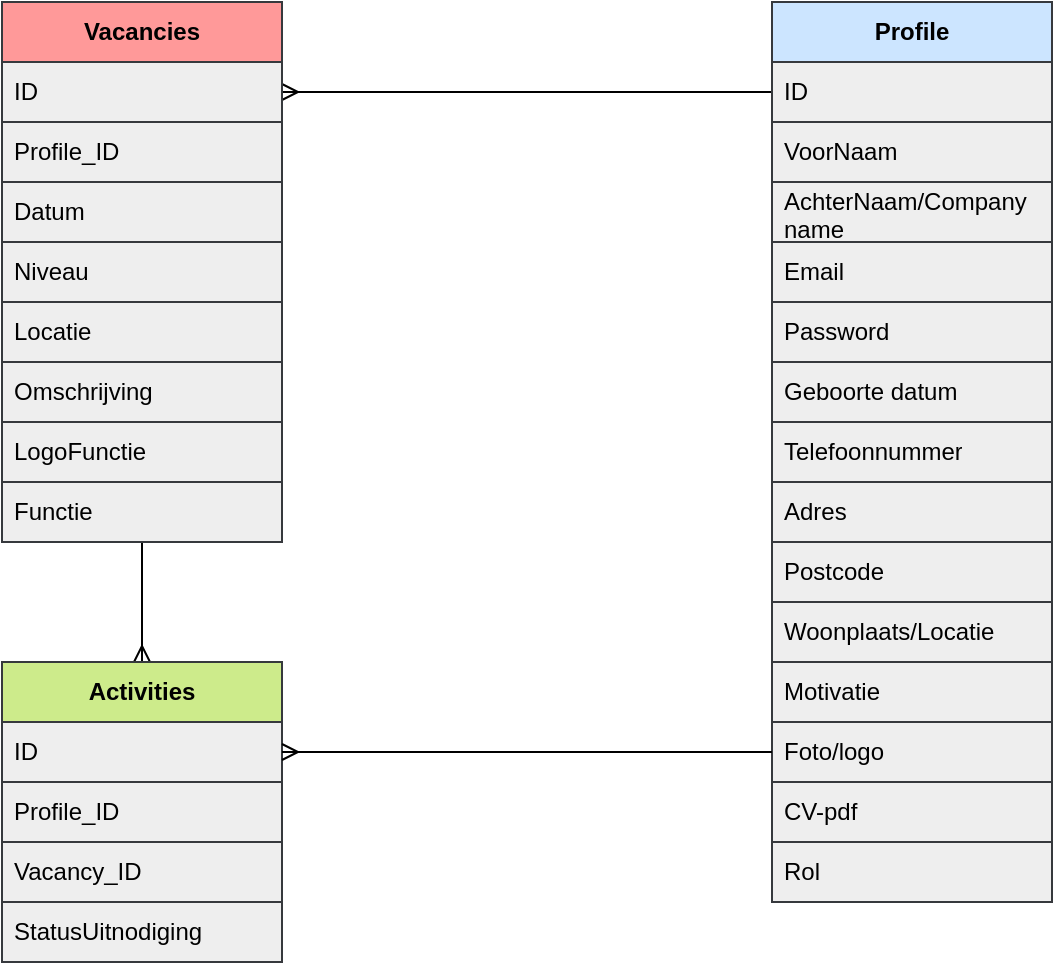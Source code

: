 <mxfile>
    <diagram id="banj0SSSUBuGrcJsWd_x" name="Page-1">
        <mxGraphModel dx="713" dy="571" grid="1" gridSize="10" guides="1" tooltips="1" connect="1" arrows="1" fold="1" page="1" pageScale="1" pageWidth="850" pageHeight="1100" background="#FFFFFF" math="0" shadow="0">
            <root>
                <mxCell id="0"/>
                <mxCell id="1" parent="0"/>
                <mxCell id="90" style="edgeStyle=none;html=1;strokeColor=#000000;exitX=0;exitY=0.5;exitDx=0;exitDy=0;endArrow=ERmany;endFill=0;" parent="1" source="13" target="28" edge="1">
                    <mxGeometry relative="1" as="geometry"/>
                </mxCell>
                <mxCell id="12" value="Profile" style="swimlane;fontStyle=1;childLayout=stackLayout;horizontal=1;startSize=30;horizontalStack=0;resizeParent=1;resizeParentMax=0;resizeLast=0;collapsible=1;marginBottom=0;whiteSpace=wrap;html=1;rounded=0;labelBackgroundColor=none;labelBorderColor=none;fillColor=#cce5ff;strokeColor=#36393d;fontColor=#000000;" parent="1" vertex="1">
                    <mxGeometry x="425" y="40" width="140" height="450" as="geometry"/>
                </mxCell>
                <mxCell id="13" value="ID" style="text;strokeColor=#36393d;fillColor=#eeeeee;align=left;verticalAlign=middle;spacingLeft=4;spacingRight=4;overflow=hidden;points=[[0,0.5],[1,0.5]];portConstraint=eastwest;rotatable=0;whiteSpace=wrap;html=1;rounded=0;labelBackgroundColor=none;labelBorderColor=none;fontColor=#000000;" parent="12" vertex="1">
                    <mxGeometry y="30" width="140" height="30" as="geometry"/>
                </mxCell>
                <mxCell id="15" value="VoorNaam" style="text;strokeColor=#36393d;fillColor=#eeeeee;align=left;verticalAlign=middle;spacingLeft=4;spacingRight=4;overflow=hidden;points=[[0,0.5],[1,0.5]];portConstraint=eastwest;rotatable=0;whiteSpace=wrap;html=1;rounded=0;labelBackgroundColor=none;labelBorderColor=none;fontColor=#000000;" parent="12" vertex="1">
                    <mxGeometry y="60" width="140" height="30" as="geometry"/>
                </mxCell>
                <mxCell id="16" value="AchterNaam/Company name" style="text;strokeColor=#36393d;fillColor=#eeeeee;align=left;verticalAlign=middle;spacingLeft=4;spacingRight=4;overflow=hidden;points=[[0,0.5],[1,0.5]];portConstraint=eastwest;rotatable=0;whiteSpace=wrap;html=1;rounded=0;labelBackgroundColor=none;labelBorderColor=none;fontColor=#000000;" parent="12" vertex="1">
                    <mxGeometry y="90" width="140" height="30" as="geometry"/>
                </mxCell>
                <mxCell id="17" value="Email" style="text;strokeColor=#36393d;fillColor=#eeeeee;align=left;verticalAlign=middle;spacingLeft=4;spacingRight=4;overflow=hidden;points=[[0,0.5],[1,0.5]];portConstraint=eastwest;rotatable=0;whiteSpace=wrap;html=1;rounded=0;labelBackgroundColor=none;labelBorderColor=none;fontColor=#000000;" parent="12" vertex="1">
                    <mxGeometry y="120" width="140" height="30" as="geometry"/>
                </mxCell>
                <mxCell id="19" value="Password" style="text;strokeColor=#36393d;fillColor=#eeeeee;align=left;verticalAlign=middle;spacingLeft=4;spacingRight=4;overflow=hidden;points=[[0,0.5],[1,0.5]];portConstraint=eastwest;rotatable=0;whiteSpace=wrap;html=1;rounded=0;labelBackgroundColor=none;labelBorderColor=none;fontColor=#000000;" parent="12" vertex="1">
                    <mxGeometry y="150" width="140" height="30" as="geometry"/>
                </mxCell>
                <mxCell id="20" value="Geboorte datum" style="text;strokeColor=#36393d;fillColor=#eeeeee;align=left;verticalAlign=middle;spacingLeft=4;spacingRight=4;overflow=hidden;points=[[0,0.5],[1,0.5]];portConstraint=eastwest;rotatable=0;whiteSpace=wrap;html=1;rounded=0;labelBackgroundColor=none;labelBorderColor=none;fontColor=#000000;" parent="12" vertex="1">
                    <mxGeometry y="180" width="140" height="30" as="geometry"/>
                </mxCell>
                <mxCell id="21" value="Telefoonnummer" style="text;strokeColor=#36393d;fillColor=#eeeeee;align=left;verticalAlign=middle;spacingLeft=4;spacingRight=4;overflow=hidden;points=[[0,0.5],[1,0.5]];portConstraint=eastwest;rotatable=0;whiteSpace=wrap;html=1;rounded=0;labelBackgroundColor=none;labelBorderColor=none;fontColor=#000000;" parent="12" vertex="1">
                    <mxGeometry y="210" width="140" height="30" as="geometry"/>
                </mxCell>
                <mxCell id="22" value="Adres" style="text;strokeColor=#36393d;fillColor=#eeeeee;align=left;verticalAlign=middle;spacingLeft=4;spacingRight=4;overflow=hidden;points=[[0,0.5],[1,0.5]];portConstraint=eastwest;rotatable=0;whiteSpace=wrap;html=1;rounded=0;labelBackgroundColor=none;labelBorderColor=none;fontColor=#000000;" parent="12" vertex="1">
                    <mxGeometry y="240" width="140" height="30" as="geometry"/>
                </mxCell>
                <mxCell id="23" value="Postcode" style="text;strokeColor=#36393d;fillColor=#eeeeee;align=left;verticalAlign=middle;spacingLeft=4;spacingRight=4;overflow=hidden;points=[[0,0.5],[1,0.5]];portConstraint=eastwest;rotatable=0;whiteSpace=wrap;html=1;rounded=0;labelBackgroundColor=none;labelBorderColor=none;fontColor=#000000;" parent="12" vertex="1">
                    <mxGeometry y="270" width="140" height="30" as="geometry"/>
                </mxCell>
                <mxCell id="24" value="Woonplaats/Locatie" style="text;strokeColor=#36393d;fillColor=#eeeeee;align=left;verticalAlign=middle;spacingLeft=4;spacingRight=4;overflow=hidden;points=[[0,0.5],[1,0.5]];portConstraint=eastwest;rotatable=0;whiteSpace=wrap;html=1;rounded=0;labelBackgroundColor=none;labelBorderColor=none;fontColor=#000000;" parent="12" vertex="1">
                    <mxGeometry y="300" width="140" height="30" as="geometry"/>
                </mxCell>
                <mxCell id="25" value="Motivatie" style="text;strokeColor=#36393d;fillColor=#eeeeee;align=left;verticalAlign=middle;spacingLeft=4;spacingRight=4;overflow=hidden;points=[[0,0.5],[1,0.5]];portConstraint=eastwest;rotatable=0;whiteSpace=wrap;html=1;rounded=0;labelBackgroundColor=none;labelBorderColor=none;fontColor=#000000;" parent="12" vertex="1">
                    <mxGeometry y="330" width="140" height="30" as="geometry"/>
                </mxCell>
                <mxCell id="78" value="Foto/logo" style="text;strokeColor=#36393d;fillColor=#eeeeee;align=left;verticalAlign=middle;spacingLeft=4;spacingRight=4;overflow=hidden;points=[[0,0.5],[1,0.5]];portConstraint=eastwest;rotatable=0;whiteSpace=wrap;html=1;rounded=0;labelBackgroundColor=none;labelBorderColor=none;fontColor=#000000;" parent="12" vertex="1">
                    <mxGeometry y="360" width="140" height="30" as="geometry"/>
                </mxCell>
                <mxCell id="88" value="CV-pdf" style="text;strokeColor=#36393d;fillColor=#eeeeee;align=left;verticalAlign=middle;spacingLeft=4;spacingRight=4;overflow=hidden;points=[[0,0.5],[1,0.5]];portConstraint=eastwest;rotatable=0;whiteSpace=wrap;html=1;rounded=0;labelBackgroundColor=none;labelBorderColor=none;fontColor=#000000;" parent="12" vertex="1">
                    <mxGeometry y="390" width="140" height="30" as="geometry"/>
                </mxCell>
                <mxCell id="89" value="Rol" style="text;strokeColor=#36393d;fillColor=#eeeeee;align=left;verticalAlign=middle;spacingLeft=4;spacingRight=4;overflow=hidden;points=[[0,0.5],[1,0.5]];portConstraint=eastwest;rotatable=0;whiteSpace=wrap;html=1;rounded=0;labelBackgroundColor=none;labelBorderColor=none;fontColor=#000000;" parent="12" vertex="1">
                    <mxGeometry y="420" width="140" height="30" as="geometry"/>
                </mxCell>
                <mxCell id="93" style="edgeStyle=none;html=1;entryX=0.5;entryY=0;entryDx=0;entryDy=0;strokeColor=#000000;endArrow=ERmany;endFill=0;" parent="1" source="27" target="42" edge="1">
                    <mxGeometry relative="1" as="geometry"/>
                </mxCell>
                <mxCell id="27" value="Vacancies" style="swimlane;fontStyle=1;childLayout=stackLayout;horizontal=1;startSize=30;horizontalStack=0;resizeParent=1;resizeParentMax=0;resizeLast=0;collapsible=1;marginBottom=0;whiteSpace=wrap;html=1;rounded=0;labelBackgroundColor=none;labelBorderColor=none;fillColor=#FF9999;strokeColor=#36393d;fontColor=#000000;" parent="1" vertex="1">
                    <mxGeometry x="40" y="40" width="140" height="270" as="geometry"/>
                </mxCell>
                <mxCell id="28" value="ID" style="text;strokeColor=#36393d;fillColor=#eeeeee;align=left;verticalAlign=middle;spacingLeft=4;spacingRight=4;overflow=hidden;points=[[0,0.5],[1,0.5]];portConstraint=eastwest;rotatable=0;whiteSpace=wrap;html=1;rounded=0;labelBackgroundColor=none;labelBorderColor=none;fontColor=#000000;" parent="27" vertex="1">
                    <mxGeometry y="30" width="140" height="30" as="geometry"/>
                </mxCell>
                <mxCell id="29" value="Profile_ID" style="text;strokeColor=#36393d;fillColor=#eeeeee;align=left;verticalAlign=middle;spacingLeft=4;spacingRight=4;overflow=hidden;points=[[0,0.5],[1,0.5]];portConstraint=eastwest;rotatable=0;whiteSpace=wrap;html=1;rounded=0;labelBackgroundColor=none;labelBorderColor=none;fontColor=#000000;" parent="27" vertex="1">
                    <mxGeometry y="60" width="140" height="30" as="geometry"/>
                </mxCell>
                <mxCell id="30" value="Datum" style="text;strokeColor=#36393d;fillColor=#eeeeee;align=left;verticalAlign=middle;spacingLeft=4;spacingRight=4;overflow=hidden;points=[[0,0.5],[1,0.5]];portConstraint=eastwest;rotatable=0;whiteSpace=wrap;html=1;rounded=0;labelBackgroundColor=none;labelBorderColor=none;fontColor=#000000;" parent="27" vertex="1">
                    <mxGeometry y="90" width="140" height="30" as="geometry"/>
                </mxCell>
                <mxCell id="31" value="Niveau" style="text;strokeColor=#36393d;fillColor=#eeeeee;align=left;verticalAlign=middle;spacingLeft=4;spacingRight=4;overflow=hidden;points=[[0,0.5],[1,0.5]];portConstraint=eastwest;rotatable=0;whiteSpace=wrap;html=1;rounded=0;labelBackgroundColor=none;labelBorderColor=none;fontColor=#000000;" parent="27" vertex="1">
                    <mxGeometry y="120" width="140" height="30" as="geometry"/>
                </mxCell>
                <mxCell id="32" value="Locatie" style="text;strokeColor=#36393d;fillColor=#eeeeee;align=left;verticalAlign=middle;spacingLeft=4;spacingRight=4;overflow=hidden;points=[[0,0.5],[1,0.5]];portConstraint=eastwest;rotatable=0;whiteSpace=wrap;html=1;rounded=0;labelBackgroundColor=none;labelBorderColor=none;fontColor=#000000;" parent="27" vertex="1">
                    <mxGeometry y="150" width="140" height="30" as="geometry"/>
                </mxCell>
                <mxCell id="33" value="Omschrijving" style="text;strokeColor=#36393d;fillColor=#eeeeee;align=left;verticalAlign=middle;spacingLeft=4;spacingRight=4;overflow=hidden;points=[[0,0.5],[1,0.5]];portConstraint=eastwest;rotatable=0;whiteSpace=wrap;html=1;rounded=0;labelBackgroundColor=none;labelBorderColor=none;fontColor=#000000;" parent="27" vertex="1">
                    <mxGeometry y="180" width="140" height="30" as="geometry"/>
                </mxCell>
                <mxCell id="65" value="LogoFunctie" style="text;strokeColor=#36393d;fillColor=#eeeeee;align=left;verticalAlign=middle;spacingLeft=4;spacingRight=4;overflow=hidden;points=[[0,0.5],[1,0.5]];portConstraint=eastwest;rotatable=0;whiteSpace=wrap;html=1;rounded=0;labelBackgroundColor=none;labelBorderColor=none;fontColor=#000000;" parent="27" vertex="1">
                    <mxGeometry y="210" width="140" height="30" as="geometry"/>
                </mxCell>
                <mxCell id="66" value="Functie" style="text;strokeColor=#36393d;fillColor=#eeeeee;align=left;verticalAlign=middle;spacingLeft=4;spacingRight=4;overflow=hidden;points=[[0,0.5],[1,0.5]];portConstraint=eastwest;rotatable=0;whiteSpace=wrap;html=1;rounded=0;labelBackgroundColor=none;labelBorderColor=none;fontColor=#000000;" parent="27" vertex="1">
                    <mxGeometry y="240" width="140" height="30" as="geometry"/>
                </mxCell>
                <mxCell id="42" value="Activities" style="swimlane;fontStyle=1;childLayout=stackLayout;horizontal=1;startSize=30;horizontalStack=0;resizeParent=1;resizeParentMax=0;resizeLast=0;collapsible=1;marginBottom=0;whiteSpace=wrap;html=1;rounded=0;labelBackgroundColor=none;labelBorderColor=none;fillColor=#cdeb8b;strokeColor=#36393d;fontColor=#000000;" parent="1" vertex="1">
                    <mxGeometry x="40" y="370" width="140" height="150" as="geometry"/>
                </mxCell>
                <mxCell id="43" value="ID" style="text;strokeColor=#36393d;fillColor=#eeeeee;align=left;verticalAlign=middle;spacingLeft=4;spacingRight=4;overflow=hidden;points=[[0,0.5],[1,0.5]];portConstraint=eastwest;rotatable=0;whiteSpace=wrap;html=1;rounded=0;labelBackgroundColor=none;labelBorderColor=none;fontColor=#000000;" parent="42" vertex="1">
                    <mxGeometry y="30" width="140" height="30" as="geometry"/>
                </mxCell>
                <mxCell id="45" value="Profile_ID" style="text;strokeColor=#36393d;fillColor=#eeeeee;align=left;verticalAlign=middle;spacingLeft=4;spacingRight=4;overflow=hidden;points=[[0,0.5],[1,0.5]];portConstraint=eastwest;rotatable=0;whiteSpace=wrap;html=1;rounded=0;labelBackgroundColor=none;labelBorderColor=none;fontColor=#000000;" parent="42" vertex="1">
                    <mxGeometry y="60" width="140" height="30" as="geometry"/>
                </mxCell>
                <mxCell id="46" value="Vacancy_ID" style="text;strokeColor=#36393d;fillColor=#eeeeee;align=left;verticalAlign=middle;spacingLeft=4;spacingRight=4;overflow=hidden;points=[[0,0.5],[1,0.5]];portConstraint=eastwest;rotatable=0;whiteSpace=wrap;html=1;rounded=0;labelBackgroundColor=none;labelBorderColor=none;fontColor=#000000;" parent="42" vertex="1">
                    <mxGeometry y="90" width="140" height="30" as="geometry"/>
                </mxCell>
                <mxCell id="48" value="StatusUitnodiging" style="text;strokeColor=#36393d;fillColor=#eeeeee;align=left;verticalAlign=middle;spacingLeft=4;spacingRight=4;overflow=hidden;points=[[0,0.5],[1,0.5]];portConstraint=eastwest;rotatable=0;whiteSpace=wrap;html=1;rounded=0;labelBackgroundColor=none;labelBorderColor=none;fontColor=#000000;" parent="42" vertex="1">
                    <mxGeometry y="120" width="140" height="30" as="geometry"/>
                </mxCell>
                <mxCell id="91" style="edgeStyle=none;html=1;strokeColor=#000000;endArrow=ERmany;endFill=0;exitX=0;exitY=0.5;exitDx=0;exitDy=0;entryX=1;entryY=0.5;entryDx=0;entryDy=0;" parent="1" source="78" target="43" edge="1">
                    <mxGeometry relative="1" as="geometry"/>
                </mxCell>
            </root>
        </mxGraphModel>
    </diagram>
</mxfile>